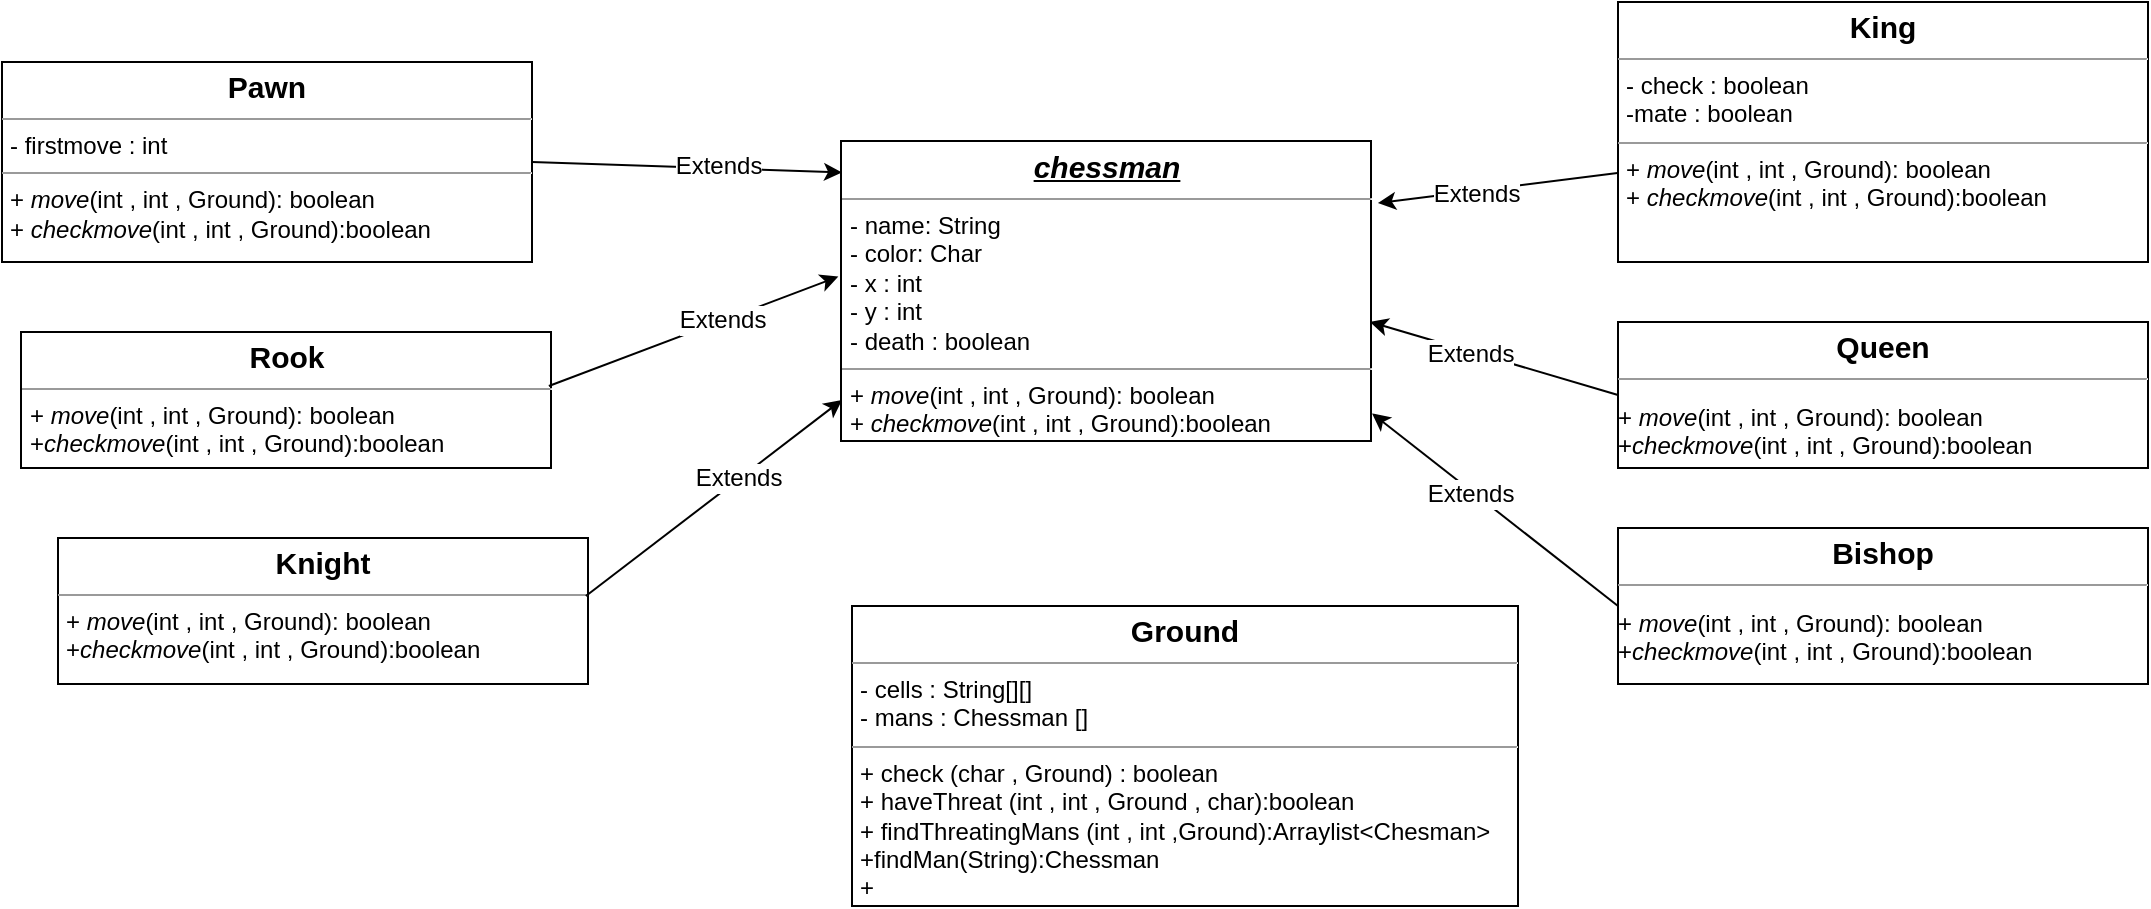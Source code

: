 <mxfile version="10.6.7" type="github"><diagram name="Page-1" id="c4acf3e9-155e-7222-9cf6-157b1a14988f"><mxGraphModel dx="1188" dy="627" grid="1" gridSize="10" guides="1" tooltips="1" connect="1" arrows="1" fold="1" page="1" pageScale="1" pageWidth="850" pageHeight="1100" background="#ffffff" math="0" shadow="0"><root><mxCell id="0"/><mxCell id="1" parent="0"/><mxCell id="5d2195bd80daf111-15" value="&lt;p style=&quot;margin: 0px ; margin-top: 4px ; text-align: center&quot;&gt;&lt;i&gt;&lt;font style=&quot;font-size: 15px&quot;&gt;&lt;b&gt;&lt;u&gt;chessman&lt;/u&gt;&lt;/b&gt;&lt;/font&gt;&lt;/i&gt;&lt;/p&gt;&lt;hr size=&quot;1&quot;&gt;&lt;p style=&quot;margin: 0px ; margin-left: 4px&quot;&gt;- name: String&lt;br&gt;- color: Char&lt;/p&gt;&lt;p style=&quot;margin: 0px ; margin-left: 4px&quot;&gt;- x : int&lt;/p&gt;&lt;p style=&quot;margin: 0px ; margin-left: 4px&quot;&gt;- y : int&lt;/p&gt;&lt;p style=&quot;margin: 0px ; margin-left: 4px&quot;&gt;- death : boolean&lt;/p&gt;&lt;hr size=&quot;1&quot;&gt;&lt;p style=&quot;margin: 0px ; margin-left: 4px&quot;&gt;+ &lt;i&gt;move&lt;/i&gt;(int , int , Ground): boolean&lt;br&gt;+ &lt;i&gt;checkmove&lt;/i&gt;(int , int , Ground):boolean&lt;/p&gt;" style="verticalAlign=top;align=left;overflow=fill;fontSize=12;fontFamily=Helvetica;html=1;rounded=0;shadow=0;comic=0;labelBackgroundColor=none;strokeColor=#000000;strokeWidth=1;fillColor=#ffffff;" parent="1" vertex="1"><mxGeometry x="711.5" y="77.5" width="265" height="150" as="geometry"/></mxCell><mxCell id="QZuWoxfOiXL8U_Y1axgd-5" value="" style="endArrow=classic;html=1;exitX=1;exitY=0.5;exitDx=0;exitDy=0;entryX=0.002;entryY=0.105;entryDx=0;entryDy=0;entryPerimeter=0;" parent="1" source="QZuWoxfOiXL8U_Y1axgd-32" target="5d2195bd80daf111-15" edge="1"><mxGeometry width="50" height="50" relative="1" as="geometry"><mxPoint x="576.706" y="77.353" as="sourcePoint"/><mxPoint x="651.5" y="237.5" as="targetPoint"/></mxGeometry></mxCell><mxCell id="QZuWoxfOiXL8U_Y1axgd-10" value="Extends" style="text;html=1;resizable=0;points=[];align=center;verticalAlign=middle;labelBackgroundColor=#ffffff;" parent="QZuWoxfOiXL8U_Y1axgd-5" vertex="1" connectable="0"><mxGeometry x="0.193" y="1" relative="1" as="geometry"><mxPoint as="offset"/></mxGeometry></mxCell><mxCell id="QZuWoxfOiXL8U_Y1axgd-11" value="&lt;p style=&quot;margin: 0px ; margin-top: 4px ; text-align: center&quot;&gt;&lt;span style=&quot;font-size: 15px&quot;&gt;&lt;b&gt;Rook&lt;/b&gt;&lt;/span&gt;&lt;/p&gt;&lt;hr size=&quot;1&quot;&gt;&lt;p style=&quot;margin: 0px ; margin-left: 4px&quot;&gt;+&amp;nbsp;&lt;i&gt;move&lt;/i&gt;(int , int , Ground): boolean&lt;br&gt;+&lt;i&gt;checkmove&lt;/i&gt;(int , int , Ground):boolean&lt;br&gt;&lt;/p&gt;&lt;p style=&quot;margin: 0px ; margin-left: 4px&quot;&gt;&lt;br&gt;&lt;/p&gt;" style="verticalAlign=top;align=left;overflow=fill;fontSize=12;fontFamily=Helvetica;html=1;rounded=0;shadow=0;comic=0;labelBackgroundColor=none;strokeColor=#000000;strokeWidth=1;fillColor=#ffffff;" parent="1" vertex="1"><mxGeometry x="301.5" y="173" width="265" height="68" as="geometry"/></mxCell><mxCell id="QZuWoxfOiXL8U_Y1axgd-14" value="" style="endArrow=classic;html=1;entryX=-0.005;entryY=0.452;entryDx=0;entryDy=0;entryPerimeter=0;exitX=0.996;exitY=0.397;exitDx=0;exitDy=0;exitPerimeter=0;" parent="1" source="QZuWoxfOiXL8U_Y1axgd-11" target="5d2195bd80daf111-15" edge="1"><mxGeometry width="50" height="50" relative="1" as="geometry"><mxPoint x="671.5" y="288.5" as="sourcePoint"/><mxPoint x="784.5" y="237.5" as="targetPoint"/></mxGeometry></mxCell><mxCell id="QZuWoxfOiXL8U_Y1axgd-15" value="Extends" style="text;html=1;resizable=0;points=[];align=center;verticalAlign=middle;labelBackgroundColor=#ffffff;" parent="QZuWoxfOiXL8U_Y1axgd-14" vertex="1" connectable="0"><mxGeometry x="0.193" y="1" relative="1" as="geometry"><mxPoint as="offset"/></mxGeometry></mxCell><mxCell id="QZuWoxfOiXL8U_Y1axgd-16" value="&lt;p style=&quot;margin: 0px ; margin-top: 4px ; text-align: center&quot;&gt;&lt;span style=&quot;font-size: 15px&quot;&gt;&lt;b&gt;Knight&lt;/b&gt;&lt;/span&gt;&lt;/p&gt;&lt;hr size=&quot;1&quot;&gt;&lt;p style=&quot;margin: 0px ; margin-left: 4px&quot;&gt;+&amp;nbsp;&lt;i&gt;move&lt;/i&gt;(int , int , Ground): boolean&lt;br&gt;+&lt;i&gt;checkmove&lt;/i&gt;(int , int , Ground):boolean&lt;br&gt;&lt;/p&gt;&lt;p style=&quot;margin: 0px ; margin-left: 4px&quot;&gt;&lt;br&gt;&lt;/p&gt;" style="verticalAlign=top;align=left;overflow=fill;fontSize=12;fontFamily=Helvetica;html=1;rounded=0;shadow=0;comic=0;labelBackgroundColor=none;strokeColor=#000000;strokeWidth=1;fillColor=#ffffff;" parent="1" vertex="1"><mxGeometry x="320" y="276" width="265" height="73" as="geometry"/></mxCell><mxCell id="QZuWoxfOiXL8U_Y1axgd-17" value="" style="endArrow=classic;html=1;entryX=0.002;entryY=0.863;entryDx=0;entryDy=0;entryPerimeter=0;exitX=0.996;exitY=0.397;exitDx=0;exitDy=0;exitPerimeter=0;" parent="1" source="QZuWoxfOiXL8U_Y1axgd-16" target="5d2195bd80daf111-15" edge="1"><mxGeometry width="50" height="50" relative="1" as="geometry"><mxPoint x="671.5" y="388.5" as="sourcePoint"/><mxPoint x="710.5" y="276.5" as="targetPoint"/></mxGeometry></mxCell><mxCell id="QZuWoxfOiXL8U_Y1axgd-18" value="Extends" style="text;html=1;resizable=0;points=[];align=center;verticalAlign=middle;labelBackgroundColor=#ffffff;" parent="QZuWoxfOiXL8U_Y1axgd-17" vertex="1" connectable="0"><mxGeometry x="0.193" y="1" relative="1" as="geometry"><mxPoint as="offset"/></mxGeometry></mxCell><mxCell id="QZuWoxfOiXL8U_Y1axgd-20" value="&lt;p style=&quot;margin: 0px ; margin-top: 4px ; text-align: center&quot;&gt;&lt;span style=&quot;font-size: 15px&quot;&gt;&lt;b&gt;Bishop&lt;/b&gt;&lt;/span&gt;&lt;/p&gt;&lt;hr size=&quot;1&quot;&gt;&lt;p&gt;+&amp;nbsp;&lt;i&gt;move&lt;/i&gt;(int , int , Ground): boolean&lt;br&gt;+&lt;i&gt;checkmove&lt;/i&gt;(int , int , Ground):boolean&lt;/p&gt;&lt;p&gt;&lt;br&gt;&lt;/p&gt;" style="verticalAlign=top;align=left;overflow=fill;fontSize=12;fontFamily=Helvetica;html=1;rounded=0;shadow=0;comic=0;labelBackgroundColor=none;strokeColor=#000000;strokeWidth=1;fillColor=#ffffff;" parent="1" vertex="1"><mxGeometry x="1100" y="271" width="265" height="78" as="geometry"/></mxCell><mxCell id="QZuWoxfOiXL8U_Y1axgd-21" value="" style="endArrow=classic;html=1;entryX=1.002;entryY=0.908;entryDx=0;entryDy=0;entryPerimeter=0;exitX=0;exitY=0.5;exitDx=0;exitDy=0;" parent="1" source="QZuWoxfOiXL8U_Y1axgd-20" target="5d2195bd80daf111-15" edge="1"><mxGeometry width="50" height="50" relative="1" as="geometry"><mxPoint x="1111.5" y="236.5" as="sourcePoint"/><mxPoint x="762.5" y="306.5" as="targetPoint"/></mxGeometry></mxCell><mxCell id="QZuWoxfOiXL8U_Y1axgd-22" value="Extends" style="text;html=1;resizable=0;points=[];align=center;verticalAlign=middle;labelBackgroundColor=#ffffff;" parent="QZuWoxfOiXL8U_Y1axgd-21" vertex="1" connectable="0"><mxGeometry x="0.193" y="1" relative="1" as="geometry"><mxPoint as="offset"/></mxGeometry></mxCell><mxCell id="QZuWoxfOiXL8U_Y1axgd-23" value="&lt;p style=&quot;margin: 0px ; margin-top: 4px ; text-align: center&quot;&gt;&lt;span style=&quot;font-size: 15px&quot;&gt;&lt;b&gt;Queen&lt;/b&gt;&lt;/span&gt;&lt;/p&gt;&lt;hr size=&quot;1&quot;&gt;&lt;p&gt;+&amp;nbsp;&lt;i&gt;move&lt;/i&gt;(int , int , Ground): boolean&lt;br&gt;+&lt;i&gt;checkmove&lt;/i&gt;(int , int , Ground):boolean&lt;/p&gt;&lt;p&gt;&lt;br&gt;&lt;/p&gt;" style="verticalAlign=top;align=left;overflow=fill;fontSize=12;fontFamily=Helvetica;html=1;rounded=0;shadow=0;comic=0;labelBackgroundColor=none;strokeColor=#000000;strokeWidth=1;fillColor=#ffffff;" parent="1" vertex="1"><mxGeometry x="1100" y="168" width="265" height="73" as="geometry"/></mxCell><mxCell id="QZuWoxfOiXL8U_Y1axgd-24" value="" style="endArrow=classic;html=1;exitX=0;exitY=0.5;exitDx=0;exitDy=0;entryX=0.998;entryY=0.603;entryDx=0;entryDy=0;entryPerimeter=0;" parent="1" source="QZuWoxfOiXL8U_Y1axgd-23" target="5d2195bd80daf111-15" edge="1"><mxGeometry width="50" height="50" relative="1" as="geometry"><mxPoint x="921.5" y="555.5" as="sourcePoint"/><mxPoint x="921.5" y="297.5" as="targetPoint"/></mxGeometry></mxCell><mxCell id="QZuWoxfOiXL8U_Y1axgd-25" value="Extends" style="text;html=1;resizable=0;points=[];align=center;verticalAlign=middle;labelBackgroundColor=#ffffff;" parent="QZuWoxfOiXL8U_Y1axgd-24" vertex="1" connectable="0"><mxGeometry x="0.193" y="1" relative="1" as="geometry"><mxPoint as="offset"/></mxGeometry></mxCell><mxCell id="QZuWoxfOiXL8U_Y1axgd-28" value="" style="endArrow=classic;html=1;exitX=-0.001;exitY=0.658;exitDx=0;exitDy=0;entryX=1.013;entryY=0.207;entryDx=0;entryDy=0;entryPerimeter=0;exitPerimeter=0;" parent="1" source="XgELbYroLoAwN_XzgDAO-1" target="5d2195bd80daf111-15" edge="1"><mxGeometry width="50" height="50" relative="1" as="geometry"><mxPoint x="1121.412" y="86.765" as="sourcePoint"/><mxPoint x="1170.5" y="-61.5" as="targetPoint"/></mxGeometry></mxCell><mxCell id="QZuWoxfOiXL8U_Y1axgd-29" value="Extends" style="text;html=1;resizable=0;points=[];align=center;verticalAlign=middle;labelBackgroundColor=#ffffff;" parent="QZuWoxfOiXL8U_Y1axgd-28" vertex="1" connectable="0"><mxGeometry x="0.193" y="1" relative="1" as="geometry"><mxPoint as="offset"/></mxGeometry></mxCell><mxCell id="QZuWoxfOiXL8U_Y1axgd-30" value="&lt;p style=&quot;margin: 0px ; margin-top: 4px ; text-align: center&quot;&gt;&lt;font style=&quot;font-size: 15px&quot;&gt;&lt;b&gt;Ground&lt;/b&gt;&lt;/font&gt;&lt;/p&gt;&lt;hr size=&quot;1&quot;&gt;&lt;p style=&quot;margin: 0px ; margin-left: 4px&quot;&gt;- cells : String[][]&lt;br&gt;&lt;/p&gt;&lt;p style=&quot;margin: 0px ; margin-left: 4px&quot;&gt;- mans : Chessman []&lt;/p&gt;&lt;hr size=&quot;1&quot;&gt;&lt;p style=&quot;margin: 0px ; margin-left: 4px&quot;&gt;+ check (char , Ground) : boolean&lt;/p&gt;&lt;p style=&quot;margin: 0px ; margin-left: 4px&quot;&gt;+ haveThreat (int , int , Ground , char):boolean&lt;/p&gt;&lt;p style=&quot;margin: 0px ; margin-left: 4px&quot;&gt;+ findThreatingMans (int , int ,Ground):Arraylist&amp;lt;Chesman&amp;gt;&lt;/p&gt;&lt;p style=&quot;margin: 0px ; margin-left: 4px&quot;&gt;+findMan(String):Chessman&lt;/p&gt;&lt;p style=&quot;margin: 0px ; margin-left: 4px&quot;&gt;+&lt;/p&gt;" style="verticalAlign=top;align=left;overflow=fill;fontSize=12;fontFamily=Helvetica;html=1;rounded=0;shadow=0;comic=0;labelBackgroundColor=none;strokeColor=#000000;strokeWidth=1;fillColor=#ffffff;" parent="1" vertex="1"><mxGeometry x="717" y="310" width="333" height="150" as="geometry"/></mxCell><mxCell id="QZuWoxfOiXL8U_Y1axgd-32" value="&lt;p style=&quot;margin: 0px ; margin-top: 4px ; text-align: center&quot;&gt;&lt;font style=&quot;font-size: 15px&quot;&gt;&lt;b&gt;Pawn&lt;/b&gt;&lt;/font&gt;&lt;/p&gt;&lt;hr size=&quot;1&quot;&gt;&lt;p style=&quot;margin: 0px ; margin-left: 4px&quot;&gt;- firstmove : int&amp;nbsp;&lt;/p&gt;&lt;hr size=&quot;1&quot;&gt;&lt;p style=&quot;margin: 0px ; margin-left: 4px&quot;&gt;+ &lt;i&gt;move&lt;/i&gt;(int , int , Ground): boolean&lt;br&gt;+ &lt;i&gt;checkmove&lt;/i&gt;(int , int , Ground):boolean&lt;/p&gt;" style="verticalAlign=top;align=left;overflow=fill;fontSize=12;fontFamily=Helvetica;html=1;rounded=0;shadow=0;comic=0;labelBackgroundColor=none;strokeColor=#000000;strokeWidth=1;fillColor=#ffffff;" parent="1" vertex="1"><mxGeometry x="292" y="38" width="265" height="100" as="geometry"/></mxCell><mxCell id="XgELbYroLoAwN_XzgDAO-1" value="&lt;p style=&quot;margin: 0px ; margin-top: 4px ; text-align: center&quot;&gt;&lt;span style=&quot;font-size: 15px&quot;&gt;&lt;b&gt;King&lt;/b&gt;&lt;/span&gt;&lt;/p&gt;&lt;hr size=&quot;1&quot;&gt;&lt;p style=&quot;margin: 0px ; margin-left: 4px&quot;&gt;- check : boolean&lt;/p&gt;&lt;p style=&quot;margin: 0px ; margin-left: 4px&quot;&gt;-mate : boolean&lt;/p&gt;&lt;hr size=&quot;1&quot;&gt;&lt;p style=&quot;margin: 0px ; margin-left: 4px&quot;&gt;+ &lt;i&gt;move&lt;/i&gt;(int , int , Ground): boolean&lt;br&gt;+ &lt;i&gt;checkmove&lt;/i&gt;(int , int , Ground):boolean&lt;/p&gt;" style="verticalAlign=top;align=left;overflow=fill;fontSize=12;fontFamily=Helvetica;html=1;rounded=0;shadow=0;comic=0;labelBackgroundColor=none;strokeColor=#000000;strokeWidth=1;fillColor=#ffffff;" vertex="1" parent="1"><mxGeometry x="1100" y="8" width="265" height="130" as="geometry"/></mxCell></root></mxGraphModel></diagram></mxfile>